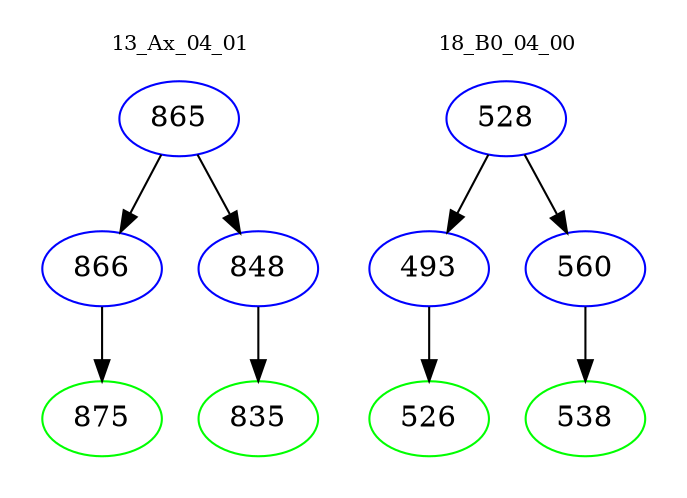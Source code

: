 digraph{
subgraph cluster_0 {
color = white
label = "13_Ax_04_01";
fontsize=10;
T0_865 [label="865", color="blue"]
T0_865 -> T0_866 [color="black"]
T0_866 [label="866", color="blue"]
T0_866 -> T0_875 [color="black"]
T0_875 [label="875", color="green"]
T0_865 -> T0_848 [color="black"]
T0_848 [label="848", color="blue"]
T0_848 -> T0_835 [color="black"]
T0_835 [label="835", color="green"]
}
subgraph cluster_1 {
color = white
label = "18_B0_04_00";
fontsize=10;
T1_528 [label="528", color="blue"]
T1_528 -> T1_493 [color="black"]
T1_493 [label="493", color="blue"]
T1_493 -> T1_526 [color="black"]
T1_526 [label="526", color="green"]
T1_528 -> T1_560 [color="black"]
T1_560 [label="560", color="blue"]
T1_560 -> T1_538 [color="black"]
T1_538 [label="538", color="green"]
}
}
